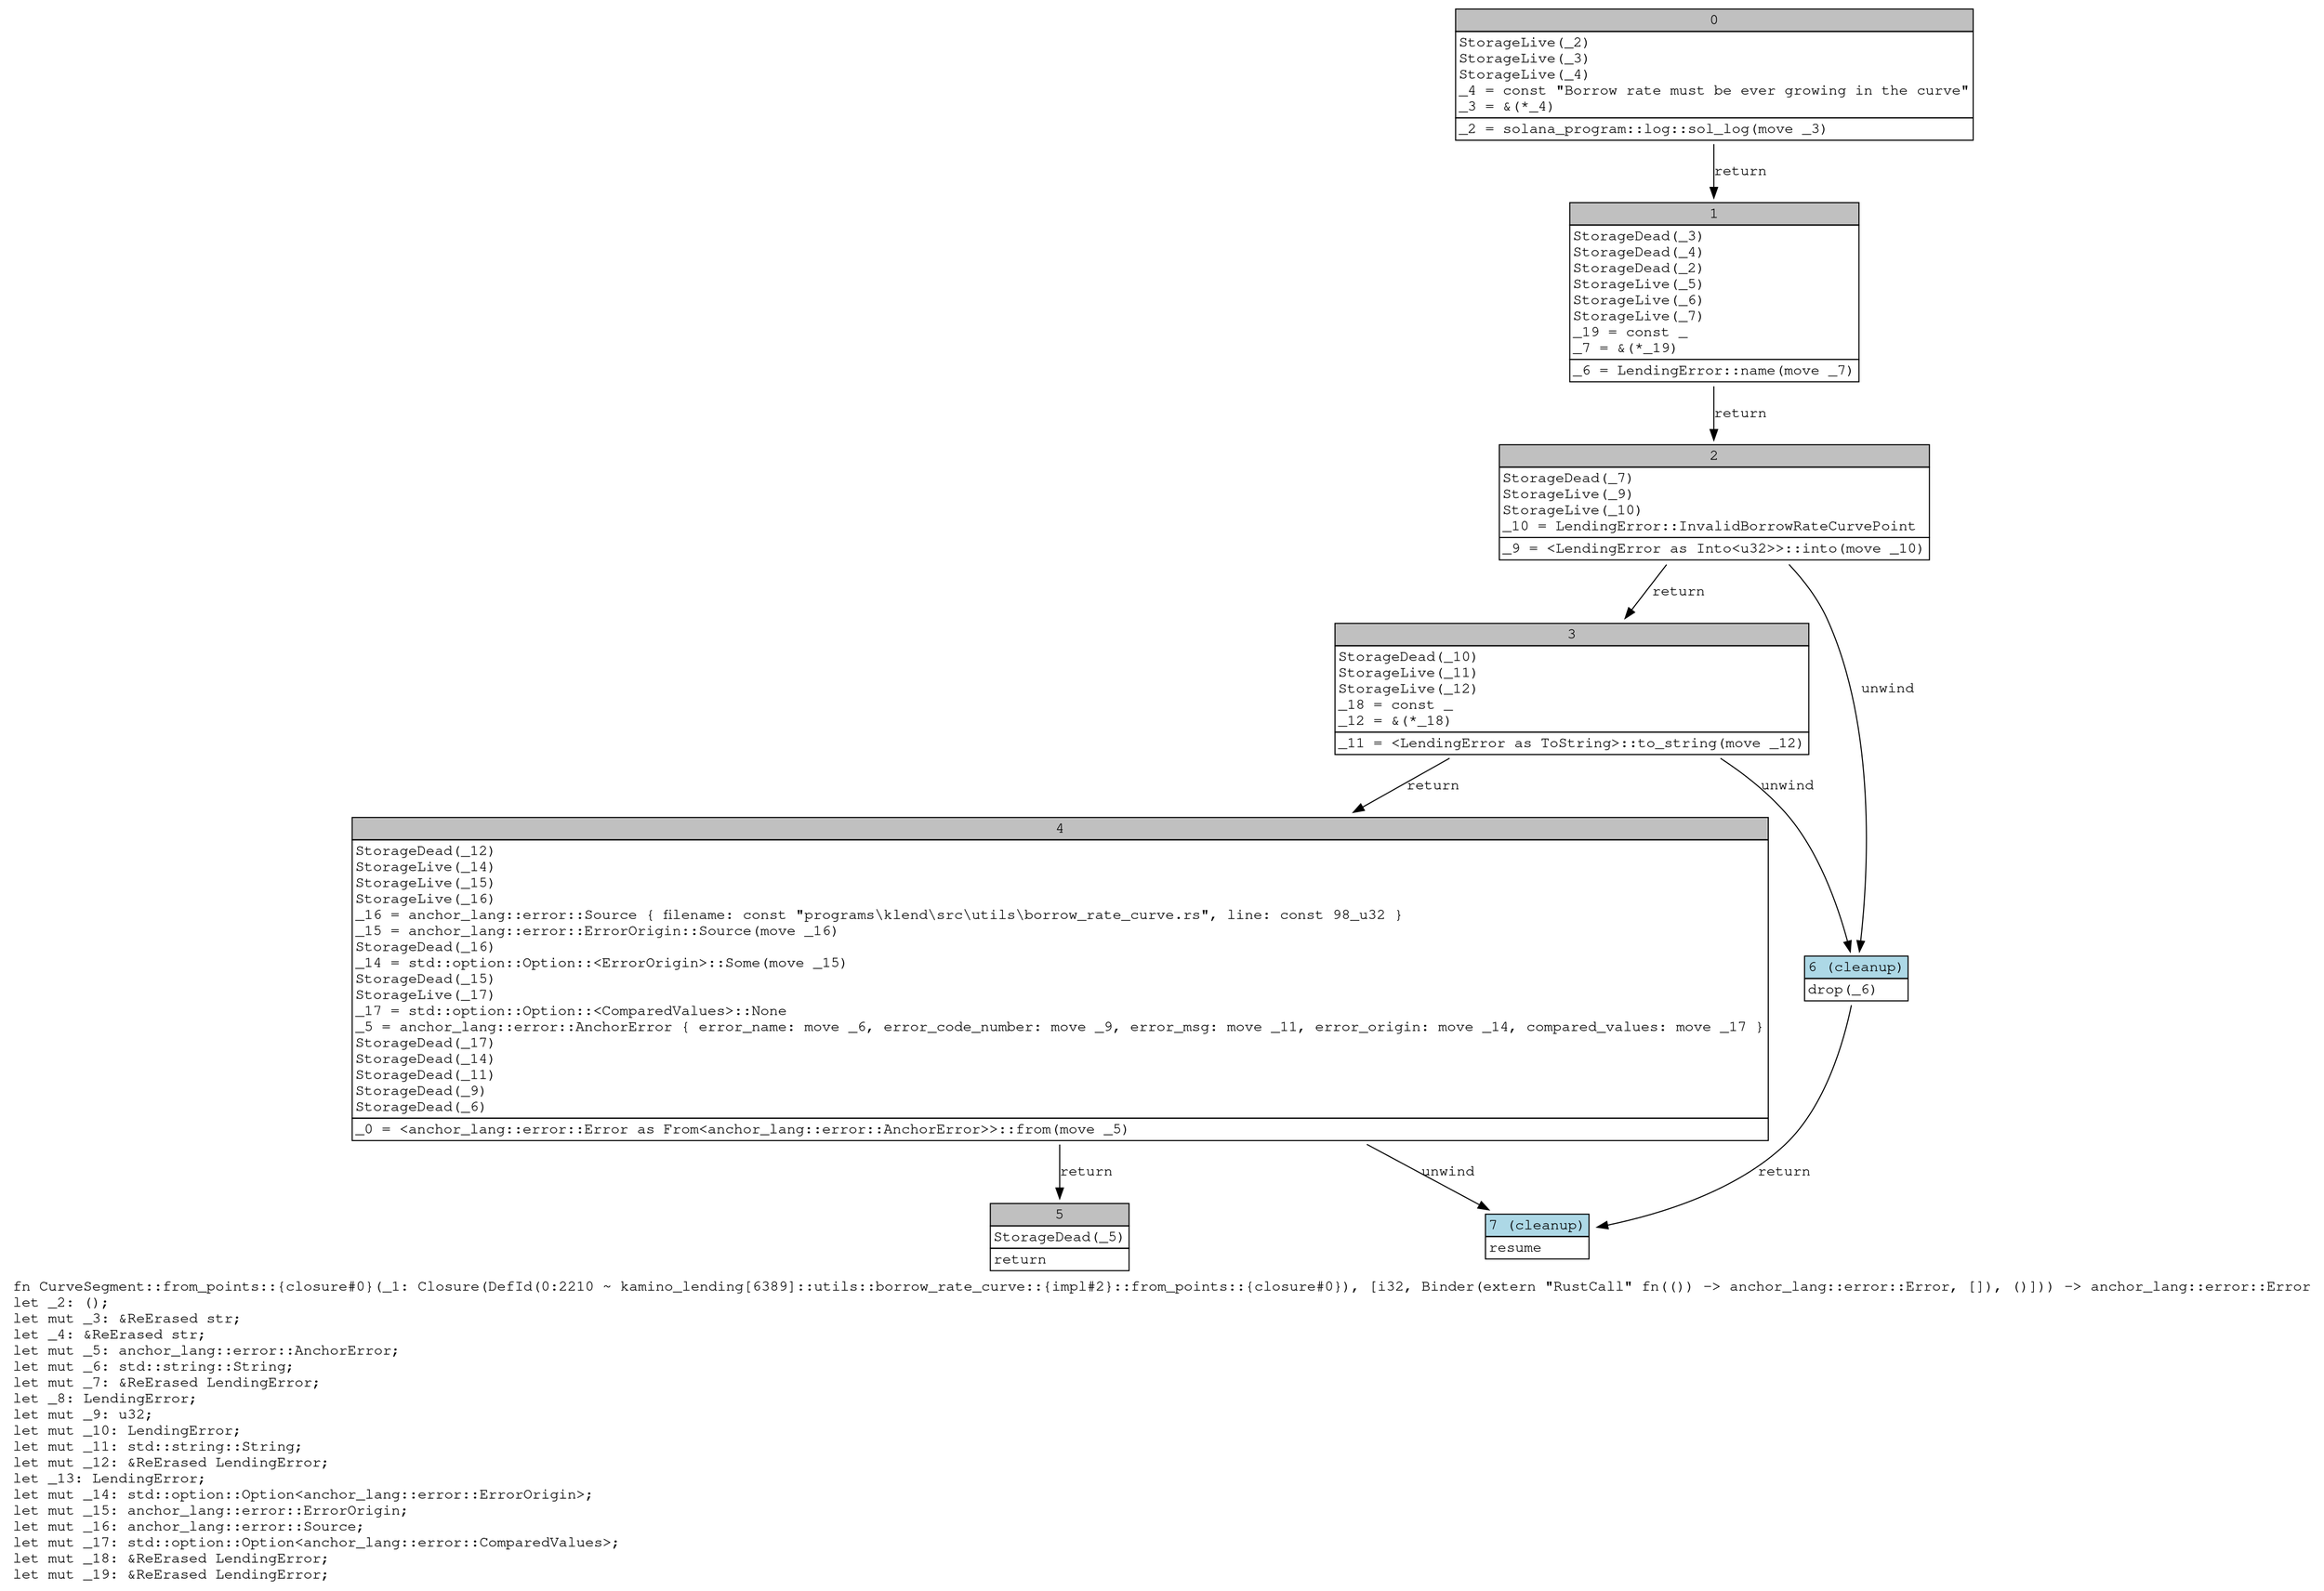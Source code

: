 digraph Mir_0_2210 {
    graph [fontname="Courier, monospace"];
    node [fontname="Courier, monospace"];
    edge [fontname="Courier, monospace"];
    label=<fn CurveSegment::from_points::{closure#0}(_1: Closure(DefId(0:2210 ~ kamino_lending[6389]::utils::borrow_rate_curve::{impl#2}::from_points::{closure#0}), [i32, Binder(extern &quot;RustCall&quot; fn(()) -&gt; anchor_lang::error::Error, []), ()])) -&gt; anchor_lang::error::Error<br align="left"/>let _2: ();<br align="left"/>let mut _3: &amp;ReErased str;<br align="left"/>let _4: &amp;ReErased str;<br align="left"/>let mut _5: anchor_lang::error::AnchorError;<br align="left"/>let mut _6: std::string::String;<br align="left"/>let mut _7: &amp;ReErased LendingError;<br align="left"/>let _8: LendingError;<br align="left"/>let mut _9: u32;<br align="left"/>let mut _10: LendingError;<br align="left"/>let mut _11: std::string::String;<br align="left"/>let mut _12: &amp;ReErased LendingError;<br align="left"/>let _13: LendingError;<br align="left"/>let mut _14: std::option::Option&lt;anchor_lang::error::ErrorOrigin&gt;;<br align="left"/>let mut _15: anchor_lang::error::ErrorOrigin;<br align="left"/>let mut _16: anchor_lang::error::Source;<br align="left"/>let mut _17: std::option::Option&lt;anchor_lang::error::ComparedValues&gt;;<br align="left"/>let mut _18: &amp;ReErased LendingError;<br align="left"/>let mut _19: &amp;ReErased LendingError;<br align="left"/>>;
    bb0__0_2210 [shape="none", label=<<table border="0" cellborder="1" cellspacing="0"><tr><td bgcolor="gray" align="center" colspan="1">0</td></tr><tr><td align="left" balign="left">StorageLive(_2)<br/>StorageLive(_3)<br/>StorageLive(_4)<br/>_4 = const &quot;Borrow rate must be ever growing in the curve&quot;<br/>_3 = &amp;(*_4)<br/></td></tr><tr><td align="left">_2 = solana_program::log::sol_log(move _3)</td></tr></table>>];
    bb1__0_2210 [shape="none", label=<<table border="0" cellborder="1" cellspacing="0"><tr><td bgcolor="gray" align="center" colspan="1">1</td></tr><tr><td align="left" balign="left">StorageDead(_3)<br/>StorageDead(_4)<br/>StorageDead(_2)<br/>StorageLive(_5)<br/>StorageLive(_6)<br/>StorageLive(_7)<br/>_19 = const _<br/>_7 = &amp;(*_19)<br/></td></tr><tr><td align="left">_6 = LendingError::name(move _7)</td></tr></table>>];
    bb2__0_2210 [shape="none", label=<<table border="0" cellborder="1" cellspacing="0"><tr><td bgcolor="gray" align="center" colspan="1">2</td></tr><tr><td align="left" balign="left">StorageDead(_7)<br/>StorageLive(_9)<br/>StorageLive(_10)<br/>_10 = LendingError::InvalidBorrowRateCurvePoint<br/></td></tr><tr><td align="left">_9 = &lt;LendingError as Into&lt;u32&gt;&gt;::into(move _10)</td></tr></table>>];
    bb3__0_2210 [shape="none", label=<<table border="0" cellborder="1" cellspacing="0"><tr><td bgcolor="gray" align="center" colspan="1">3</td></tr><tr><td align="left" balign="left">StorageDead(_10)<br/>StorageLive(_11)<br/>StorageLive(_12)<br/>_18 = const _<br/>_12 = &amp;(*_18)<br/></td></tr><tr><td align="left">_11 = &lt;LendingError as ToString&gt;::to_string(move _12)</td></tr></table>>];
    bb4__0_2210 [shape="none", label=<<table border="0" cellborder="1" cellspacing="0"><tr><td bgcolor="gray" align="center" colspan="1">4</td></tr><tr><td align="left" balign="left">StorageDead(_12)<br/>StorageLive(_14)<br/>StorageLive(_15)<br/>StorageLive(_16)<br/>_16 = anchor_lang::error::Source { filename: const &quot;programs\\klend\\src\\utils\\borrow_rate_curve.rs&quot;, line: const 98_u32 }<br/>_15 = anchor_lang::error::ErrorOrigin::Source(move _16)<br/>StorageDead(_16)<br/>_14 = std::option::Option::&lt;ErrorOrigin&gt;::Some(move _15)<br/>StorageDead(_15)<br/>StorageLive(_17)<br/>_17 = std::option::Option::&lt;ComparedValues&gt;::None<br/>_5 = anchor_lang::error::AnchorError { error_name: move _6, error_code_number: move _9, error_msg: move _11, error_origin: move _14, compared_values: move _17 }<br/>StorageDead(_17)<br/>StorageDead(_14)<br/>StorageDead(_11)<br/>StorageDead(_9)<br/>StorageDead(_6)<br/></td></tr><tr><td align="left">_0 = &lt;anchor_lang::error::Error as From&lt;anchor_lang::error::AnchorError&gt;&gt;::from(move _5)</td></tr></table>>];
    bb5__0_2210 [shape="none", label=<<table border="0" cellborder="1" cellspacing="0"><tr><td bgcolor="gray" align="center" colspan="1">5</td></tr><tr><td align="left" balign="left">StorageDead(_5)<br/></td></tr><tr><td align="left">return</td></tr></table>>];
    bb6__0_2210 [shape="none", label=<<table border="0" cellborder="1" cellspacing="0"><tr><td bgcolor="lightblue" align="center" colspan="1">6 (cleanup)</td></tr><tr><td align="left">drop(_6)</td></tr></table>>];
    bb7__0_2210 [shape="none", label=<<table border="0" cellborder="1" cellspacing="0"><tr><td bgcolor="lightblue" align="center" colspan="1">7 (cleanup)</td></tr><tr><td align="left">resume</td></tr></table>>];
    bb0__0_2210 -> bb1__0_2210 [label="return"];
    bb1__0_2210 -> bb2__0_2210 [label="return"];
    bb2__0_2210 -> bb3__0_2210 [label="return"];
    bb2__0_2210 -> bb6__0_2210 [label="unwind"];
    bb3__0_2210 -> bb4__0_2210 [label="return"];
    bb3__0_2210 -> bb6__0_2210 [label="unwind"];
    bb4__0_2210 -> bb5__0_2210 [label="return"];
    bb4__0_2210 -> bb7__0_2210 [label="unwind"];
    bb6__0_2210 -> bb7__0_2210 [label="return"];
}
